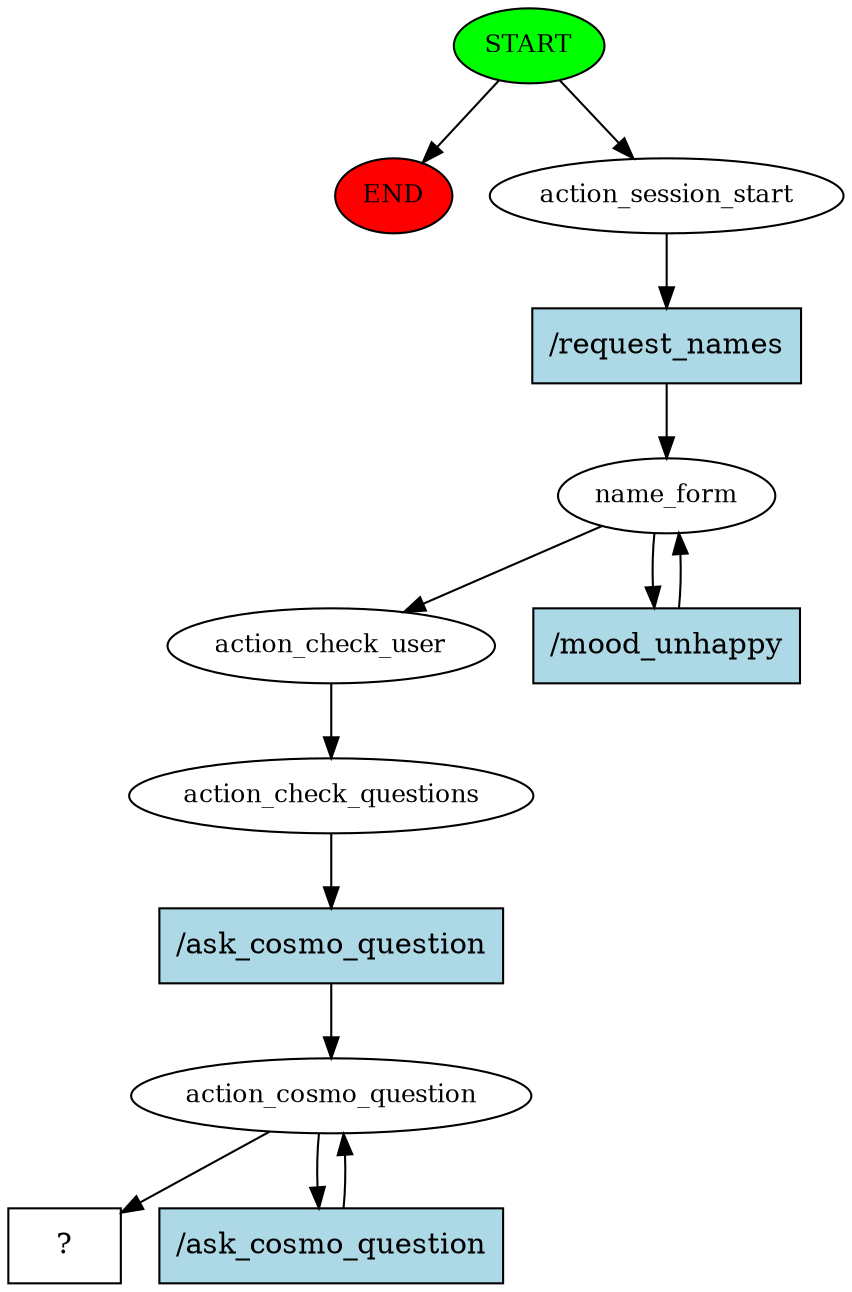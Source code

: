 digraph  {
0 [class="start active", fillcolor=green, fontsize=12, label=START, style=filled];
"-1" [class=end, fillcolor=red, fontsize=12, label=END, style=filled];
1 [class=active, fontsize=12, label=action_session_start];
2 [class=active, fontsize=12, label=name_form];
4 [class=active, fontsize=12, label=action_check_user];
5 [class=active, fontsize=12, label=action_check_questions];
6 [class=active, fontsize=12, label=action_cosmo_question];
9 [class="intent dashed active", label="  ?  ", shape=rect];
10 [class="intent active", fillcolor=lightblue, label="/request_names", shape=rect, style=filled];
11 [class="intent active", fillcolor=lightblue, label="/mood_unhappy", shape=rect, style=filled];
12 [class="intent active", fillcolor=lightblue, label="/ask_cosmo_question", shape=rect, style=filled];
13 [class="intent active", fillcolor=lightblue, label="/ask_cosmo_question", shape=rect, style=filled];
0 -> "-1"  [class="", key=NONE, label=""];
0 -> 1  [class=active, key=NONE, label=""];
1 -> 10  [class=active, key=0];
2 -> 4  [class=active, key=NONE, label=""];
2 -> 11  [class=active, key=0];
4 -> 5  [class=active, key=NONE, label=""];
5 -> 12  [class=active, key=0];
6 -> 9  [class=active, key=NONE, label=""];
6 -> 13  [class=active, key=0];
10 -> 2  [class=active, key=0];
11 -> 2  [class=active, key=0];
12 -> 6  [class=active, key=0];
13 -> 6  [class=active, key=0];
}
